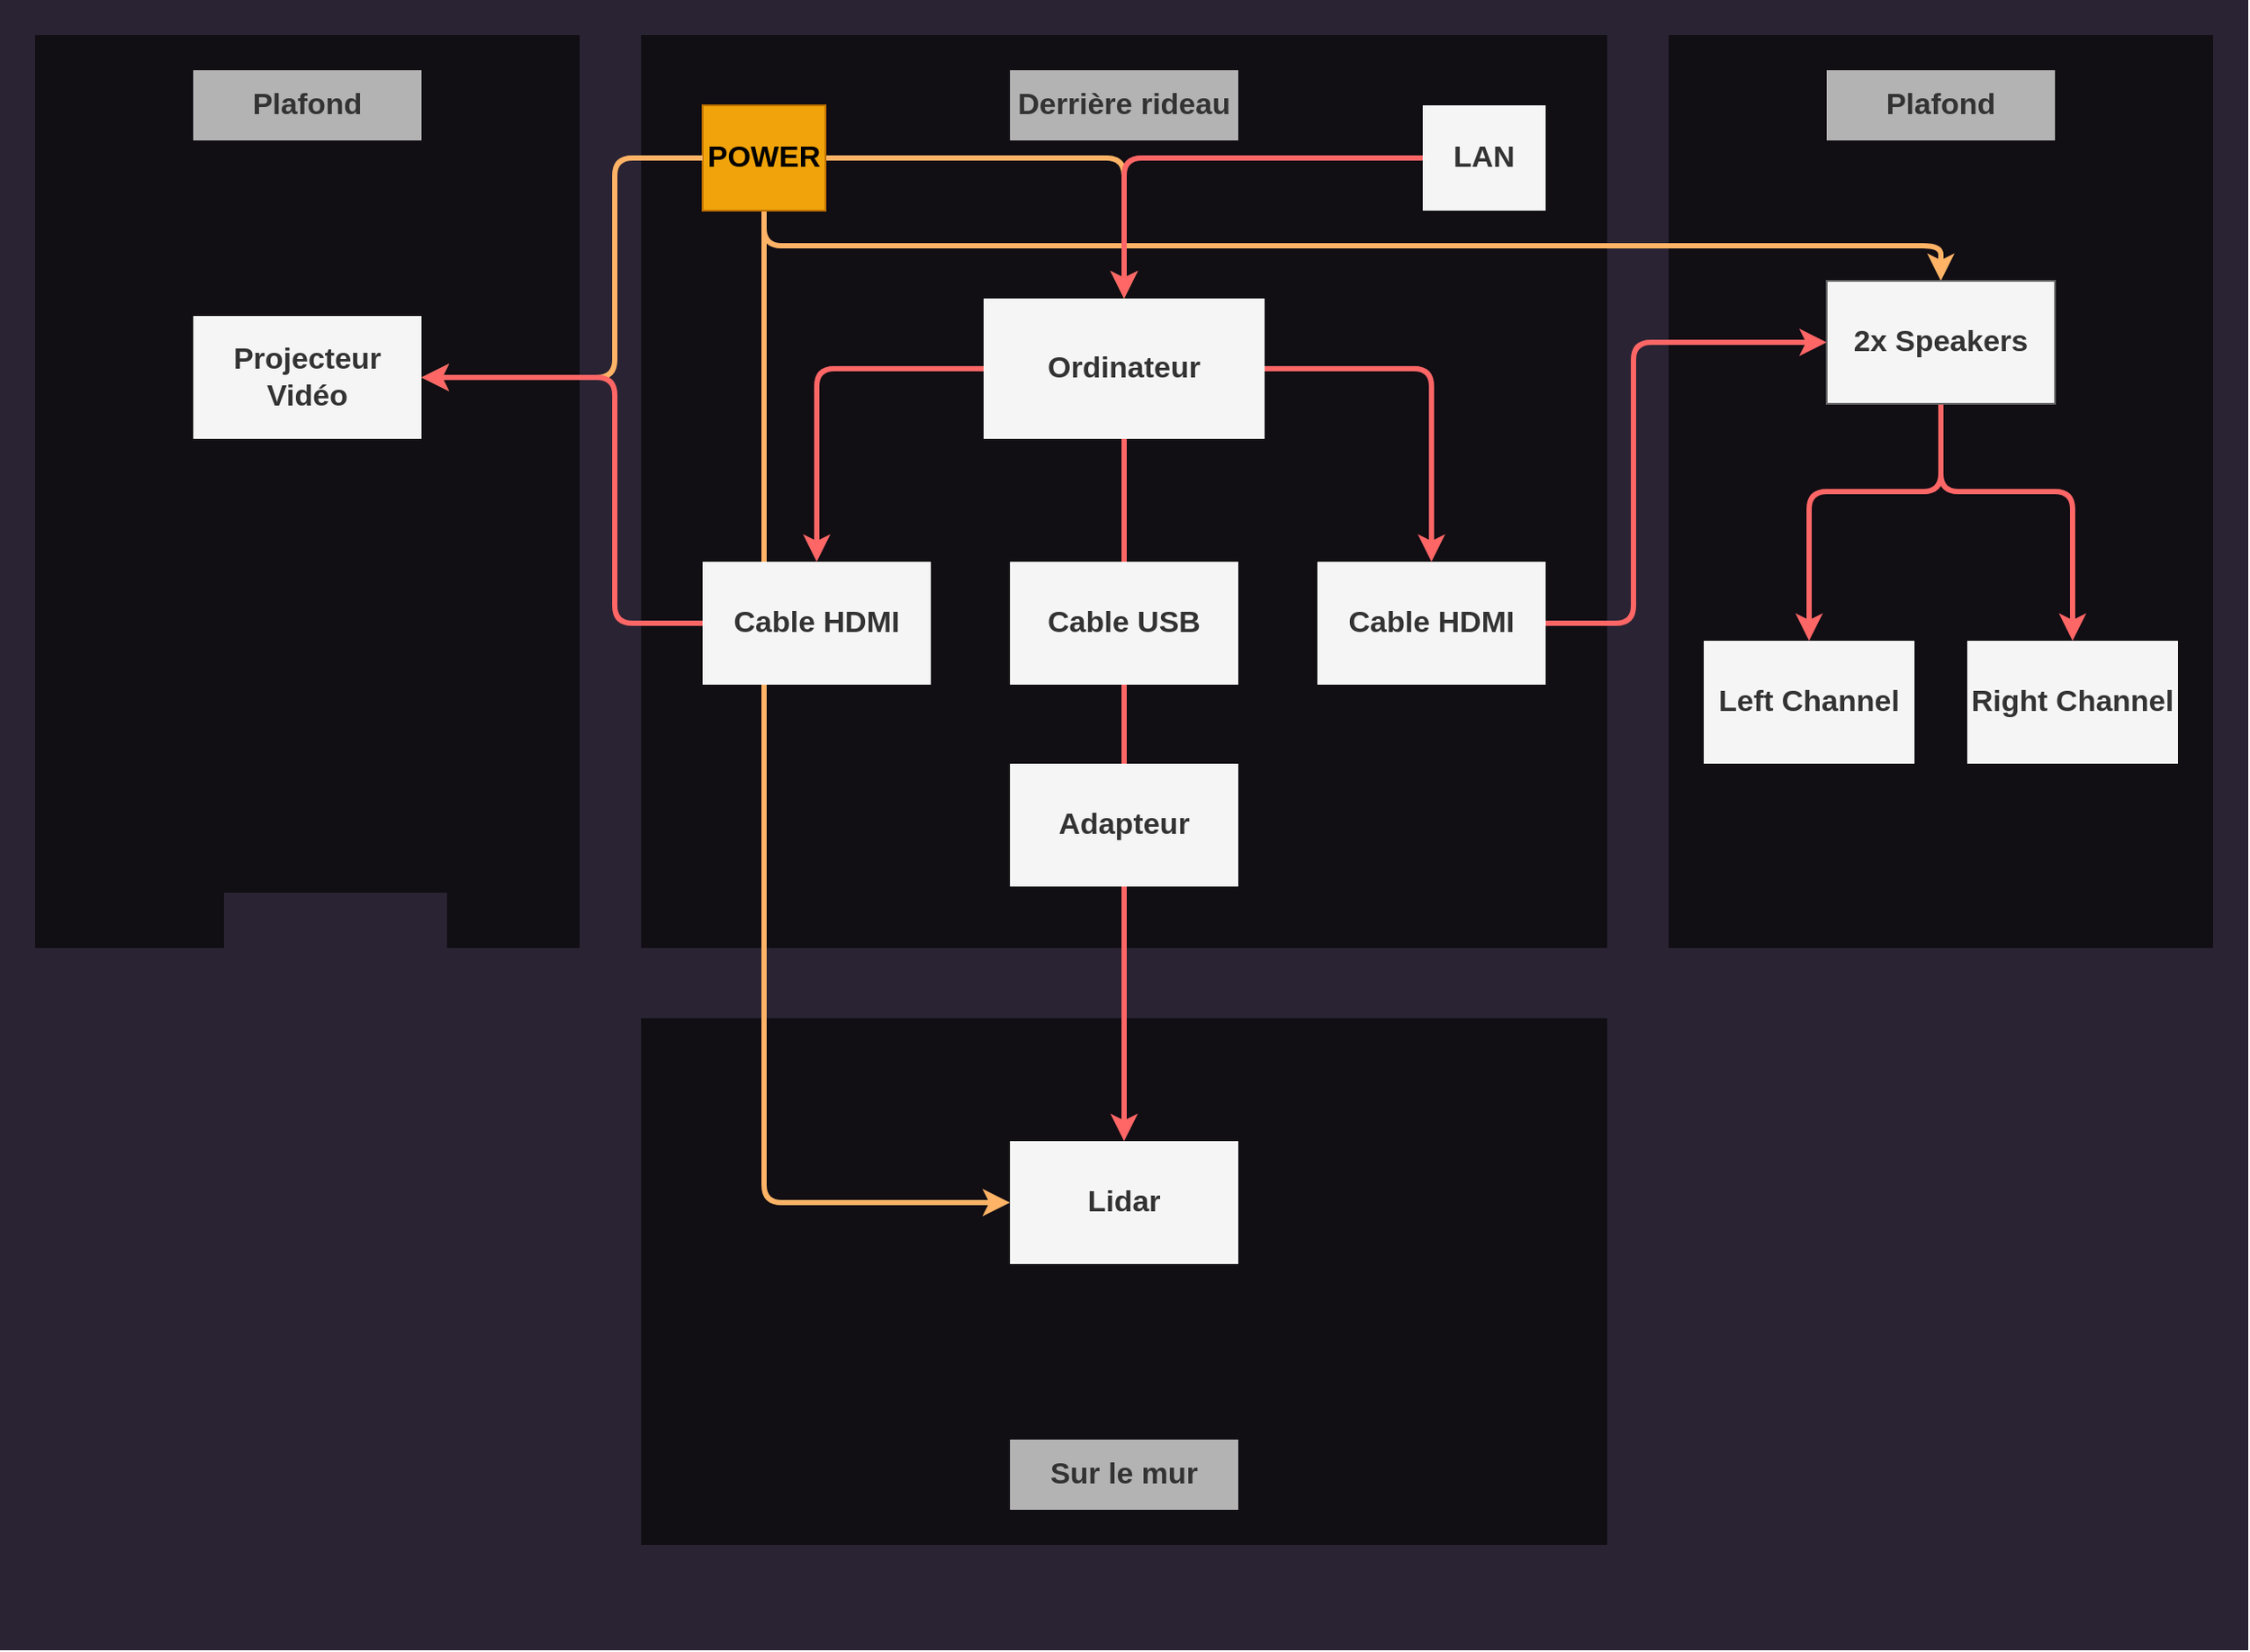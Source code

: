 <mxfile>
    <diagram id="qMt8aB2BfHqaMM3ubLC-" name="Page-1">
        <mxGraphModel dx="2698" dy="2149" grid="1" gridSize="10" guides="1" tooltips="1" connect="1" arrows="1" fold="1" page="1" pageScale="1" pageWidth="850" pageHeight="1100" math="0" shadow="0">
            <root>
                <mxCell id="0"/>
                <mxCell id="1" parent="0"/>
                <mxCell id="2" value="" style="whiteSpace=wrap;html=1;fillColor=#2A2333;strokeColor=none;" parent="1" vertex="1">
                    <mxGeometry x="-640" y="-160" width="1280" height="940" as="geometry"/>
                </mxCell>
                <mxCell id="3" value="" style="whiteSpace=wrap;html=1;strokeColor=none;fillColor=#110e14;" parent="1" vertex="1">
                    <mxGeometry x="-275" y="-140" width="550" height="520" as="geometry"/>
                </mxCell>
                <mxCell id="6" value="" style="whiteSpace=wrap;html=1;strokeColor=none;fillColor=#110e14;" parent="1" vertex="1">
                    <mxGeometry x="310" y="-140" width="310" height="520" as="geometry"/>
                </mxCell>
                <mxCell id="7" value="" style="whiteSpace=wrap;html=1;strokeColor=none;fillColor=#110e14;" parent="1" vertex="1">
                    <mxGeometry x="-275" y="420" width="550" height="300" as="geometry"/>
                </mxCell>
                <mxCell id="28" style="edgeStyle=none;html=1;exitX=0.5;exitY=1;exitDx=0;exitDy=0;strokeWidth=3;strokeColor=#FF6666;" parent="1" source="8" target="26" edge="1">
                    <mxGeometry relative="1" as="geometry"/>
                </mxCell>
                <mxCell id="29" style="edgeStyle=none;html=1;exitX=1;exitY=0.5;exitDx=0;exitDy=0;entryX=0.5;entryY=0;entryDx=0;entryDy=0;strokeColor=#FF6666;strokeWidth=3;" parent="1" source="8" target="12" edge="1">
                    <mxGeometry relative="1" as="geometry">
                        <Array as="points">
                            <mxPoint x="175" y="50"/>
                        </Array>
                    </mxGeometry>
                </mxCell>
                <mxCell id="30" style="edgeStyle=none;html=1;exitX=0;exitY=0.5;exitDx=0;exitDy=0;entryX=0.5;entryY=0;entryDx=0;entryDy=0;strokeColor=#FF6666;strokeWidth=3;" parent="1" source="8" target="11" edge="1">
                    <mxGeometry relative="1" as="geometry">
                        <Array as="points">
                            <mxPoint x="-175" y="50"/>
                        </Array>
                    </mxGeometry>
                </mxCell>
                <mxCell id="8" value="&lt;font style=&quot;font-size: 17px;&quot;&gt;&lt;b&gt;Ordinateur&lt;/b&gt;&lt;/font&gt;" style="whiteSpace=wrap;html=1;fillColor=#f5f5f5;fontColor=#333333;strokeColor=none;" parent="1" vertex="1">
                    <mxGeometry x="-80" y="10" width="160" height="80" as="geometry"/>
                </mxCell>
                <mxCell id="31" style="edgeStyle=none;html=1;exitX=1;exitY=0.5;exitDx=0;exitDy=0;entryX=0.5;entryY=0;entryDx=0;entryDy=0;strokeColor=#FFB366;strokeWidth=3;fillColor=#f0a30a;" parent="1" source="9" target="8" edge="1">
                    <mxGeometry relative="1" as="geometry">
                        <Array as="points">
                            <mxPoint y="-70"/>
                        </Array>
                    </mxGeometry>
                </mxCell>
                <mxCell id="42" style="edgeStyle=none;html=1;exitX=0.5;exitY=1;exitDx=0;exitDy=0;entryX=0.5;entryY=0;entryDx=0;entryDy=0;strokeColor=#FFB366;strokeWidth=3;" edge="1" parent="1" source="9" target="15">
                    <mxGeometry relative="1" as="geometry">
                        <Array as="points">
                            <mxPoint x="-205" y="-20"/>
                            <mxPoint x="465" y="-20"/>
                        </Array>
                    </mxGeometry>
                </mxCell>
                <mxCell id="43" style="edgeStyle=none;html=1;exitX=0.5;exitY=1;exitDx=0;exitDy=0;entryX=0;entryY=0.5;entryDx=0;entryDy=0;strokeColor=#FFB366;strokeWidth=3;fillColor=#f0a30a;" edge="1" parent="1" source="9" target="26">
                    <mxGeometry relative="1" as="geometry">
                        <Array as="points">
                            <mxPoint x="-205" y="525"/>
                        </Array>
                    </mxGeometry>
                </mxCell>
                <mxCell id="9" value="&lt;font style=&quot;font-size: 17px;&quot;&gt;&lt;b&gt;POWER&lt;/b&gt;&lt;/font&gt;" style="whiteSpace=wrap;html=1;fillColor=#f0a30a;fontColor=#000000;strokeColor=#BD7000;" parent="1" vertex="1">
                    <mxGeometry x="-240" y="-100" width="70" height="60" as="geometry"/>
                </mxCell>
                <mxCell id="32" style="edgeStyle=none;html=1;exitX=0;exitY=0.5;exitDx=0;exitDy=0;strokeColor=#FF6666;strokeWidth=3;" parent="1" source="10" edge="1">
                    <mxGeometry relative="1" as="geometry">
                        <mxPoint y="10" as="targetPoint"/>
                        <Array as="points">
                            <mxPoint y="-70"/>
                        </Array>
                    </mxGeometry>
                </mxCell>
                <mxCell id="10" value="&lt;font style=&quot;font-size: 17px;&quot;&gt;&lt;b&gt;LAN&lt;/b&gt;&lt;/font&gt;" style="whiteSpace=wrap;html=1;fillColor=#f5f5f5;fontColor=#333333;strokeColor=none;" parent="1" vertex="1">
                    <mxGeometry x="170" y="-100" width="70" height="60" as="geometry"/>
                </mxCell>
                <mxCell id="11" value="&lt;font style=&quot;font-size: 17px;&quot;&gt;&lt;b&gt;Cable HDMI&lt;/b&gt;&lt;/font&gt;" style="whiteSpace=wrap;html=1;fillColor=#f5f5f5;fontColor=#333333;strokeColor=none;" parent="1" vertex="1">
                    <mxGeometry x="-240" y="160" width="130" height="70" as="geometry"/>
                </mxCell>
                <mxCell id="33" style="edgeStyle=none;html=1;exitX=1;exitY=0.5;exitDx=0;exitDy=0;entryX=0;entryY=0.5;entryDx=0;entryDy=0;strokeColor=#FF6666;strokeWidth=3;" parent="1" source="12" target="15" edge="1">
                    <mxGeometry relative="1" as="geometry">
                        <Array as="points">
                            <mxPoint x="290" y="195"/>
                            <mxPoint x="290" y="35"/>
                        </Array>
                    </mxGeometry>
                </mxCell>
                <mxCell id="12" value="&lt;font style=&quot;font-size: 17px;&quot;&gt;&lt;b&gt;Cable HDMI&lt;/b&gt;&lt;/font&gt;" style="whiteSpace=wrap;html=1;fillColor=#f5f5f5;fontColor=#333333;strokeColor=none;" parent="1" vertex="1">
                    <mxGeometry x="110" y="160" width="130" height="70" as="geometry"/>
                </mxCell>
                <mxCell id="13" value="&lt;font style=&quot;font-size: 17px;&quot;&gt;&lt;b&gt;Cable USB&lt;/b&gt;&lt;/font&gt;" style="whiteSpace=wrap;html=1;fillColor=#f5f5f5;fontColor=#333333;strokeColor=none;" parent="1" vertex="1">
                    <mxGeometry x="-65" y="160" width="130" height="70" as="geometry"/>
                </mxCell>
                <mxCell id="14" value="&lt;font style=&quot;font-size: 17px;&quot;&gt;&lt;b&gt;Adapteur&lt;/b&gt;&lt;/font&gt;" style="whiteSpace=wrap;html=1;fillColor=#f5f5f5;fontColor=#333333;strokeColor=none;" parent="1" vertex="1">
                    <mxGeometry x="-65" y="275" width="130" height="70" as="geometry"/>
                </mxCell>
                <mxCell id="34" style="edgeStyle=none;html=1;exitX=0.5;exitY=1;exitDx=0;exitDy=0;entryX=0.5;entryY=0;entryDx=0;entryDy=0;strokeColor=#FF6666;strokeWidth=3;" parent="1" source="15" target="16" edge="1">
                    <mxGeometry relative="1" as="geometry">
                        <Array as="points">
                            <mxPoint x="465" y="120"/>
                            <mxPoint x="390" y="120"/>
                        </Array>
                    </mxGeometry>
                </mxCell>
                <mxCell id="35" style="edgeStyle=none;html=1;exitX=0.5;exitY=1;exitDx=0;exitDy=0;entryX=0.5;entryY=0;entryDx=0;entryDy=0;strokeColor=#FF6666;strokeWidth=3;" parent="1" source="15" target="18" edge="1">
                    <mxGeometry relative="1" as="geometry">
                        <Array as="points">
                            <mxPoint x="465" y="120"/>
                            <mxPoint x="540" y="120"/>
                        </Array>
                    </mxGeometry>
                </mxCell>
                <mxCell id="15" value="&lt;font style=&quot;font-size: 17px;&quot;&gt;&lt;b&gt;2x Speakers&lt;/b&gt;&lt;/font&gt;" style="whiteSpace=wrap;html=1;fillColor=#f5f5f5;fontColor=#333333;strokeColor=#666666;" parent="1" vertex="1">
                    <mxGeometry x="400" width="130" height="70" as="geometry"/>
                </mxCell>
                <mxCell id="16" value="&lt;div&gt;&lt;font style=&quot;font-size: 17px;&quot;&gt;&lt;b&gt;Left Channel&lt;/b&gt;&lt;/font&gt;&lt;/div&gt;" style="whiteSpace=wrap;html=1;fillColor=#f5f5f5;fontColor=#333333;strokeColor=none;" parent="1" vertex="1">
                    <mxGeometry x="330" y="205" width="120" height="70" as="geometry"/>
                </mxCell>
                <mxCell id="18" value="&lt;div&gt;&lt;font style=&quot;font-size: 17px;&quot;&gt;&lt;b&gt;Right Channel&lt;/b&gt;&lt;/font&gt;&lt;/div&gt;" style="whiteSpace=wrap;html=1;fillColor=#f5f5f5;fontColor=#333333;strokeColor=none;" parent="1" vertex="1">
                    <mxGeometry x="480" y="205" width="120" height="70" as="geometry"/>
                </mxCell>
                <mxCell id="26" value="&lt;font style=&quot;font-size: 17px;&quot;&gt;&lt;b&gt;Lidar&lt;/b&gt;&lt;/font&gt;" style="whiteSpace=wrap;html=1;fillColor=#f5f5f5;fontColor=#333333;strokeColor=none;" parent="1" vertex="1">
                    <mxGeometry x="-65" y="490" width="130" height="70" as="geometry"/>
                </mxCell>
                <mxCell id="37" value="" style="whiteSpace=wrap;html=1;strokeColor=none;fillColor=#110E14;" parent="1" vertex="1">
                    <mxGeometry x="-620" y="-140" width="310" height="520" as="geometry"/>
                </mxCell>
                <mxCell id="24" value="&lt;div&gt;&lt;font style=&quot;font-size: 17px;&quot;&gt;&lt;b&gt;Projecteur Vidéo&lt;/b&gt;&lt;/font&gt;&lt;/div&gt;" style="whiteSpace=wrap;html=1;fillColor=#f5f5f5;fontColor=#333333;strokeColor=none;" parent="1" vertex="1">
                    <mxGeometry x="-530" y="20" width="130" height="70" as="geometry"/>
                </mxCell>
                <mxCell id="25" value="&lt;font style=&quot;font-size: 17px;&quot;&gt;&lt;b&gt;Plafond&lt;/b&gt;&lt;/font&gt;" style="whiteSpace=wrap;html=1;fillColor=#B3B3B3;fontColor=#333333;strokeColor=none;" parent="1" vertex="1">
                    <mxGeometry x="-530" y="-120" width="130" height="40" as="geometry"/>
                </mxCell>
                <mxCell id="38" value="&lt;font style=&quot;font-size: 17px;&quot;&gt;&lt;b&gt;Plafond&lt;/b&gt;&lt;/font&gt;" style="whiteSpace=wrap;html=1;fillColor=#B3B3B3;fontColor=#333333;strokeColor=none;" parent="1" vertex="1">
                    <mxGeometry x="400" y="-120" width="130" height="40" as="geometry"/>
                </mxCell>
                <mxCell id="39" value="&lt;div&gt;&lt;span style=&quot;font-size: 17px;&quot;&gt;&lt;b&gt;Derrière rideau&lt;/b&gt;&lt;/span&gt;&lt;/div&gt;" style="whiteSpace=wrap;html=1;fillColor=#B3B3B3;fontColor=#333333;strokeColor=none;" parent="1" vertex="1">
                    <mxGeometry x="-65" y="-120" width="130" height="40" as="geometry"/>
                </mxCell>
                <mxCell id="40" value="&lt;span style=&quot;font-size: 17px;&quot;&gt;&lt;b&gt;Sur le mur&lt;/b&gt;&lt;/span&gt;" style="whiteSpace=wrap;html=1;fillColor=#B3B3B3;fontColor=#333333;strokeColor=none;" parent="1" vertex="1">
                    <mxGeometry x="-65" y="660" width="130" height="40" as="geometry"/>
                </mxCell>
                <mxCell id="41" style="edgeStyle=none;html=1;exitX=0;exitY=0.5;exitDx=0;exitDy=0;entryX=1;entryY=0.5;entryDx=0;entryDy=0;strokeColor=#FFB366;strokeWidth=3;fillColor=#f0a30a;" edge="1" parent="1" source="9" target="24">
                    <mxGeometry relative="1" as="geometry">
                        <Array as="points">
                            <mxPoint x="-290" y="-70"/>
                            <mxPoint x="-290" y="55"/>
                        </Array>
                    </mxGeometry>
                </mxCell>
                <mxCell id="36" style="edgeStyle=none;html=1;exitX=0;exitY=0.5;exitDx=0;exitDy=0;entryX=1;entryY=0.5;entryDx=0;entryDy=0;strokeColor=#FF6666;strokeWidth=3;" parent="1" source="11" target="24" edge="1">
                    <mxGeometry relative="1" as="geometry">
                        <Array as="points">
                            <mxPoint x="-290" y="195"/>
                            <mxPoint x="-290" y="55"/>
                        </Array>
                    </mxGeometry>
                </mxCell>
            </root>
        </mxGraphModel>
    </diagram>
</mxfile>